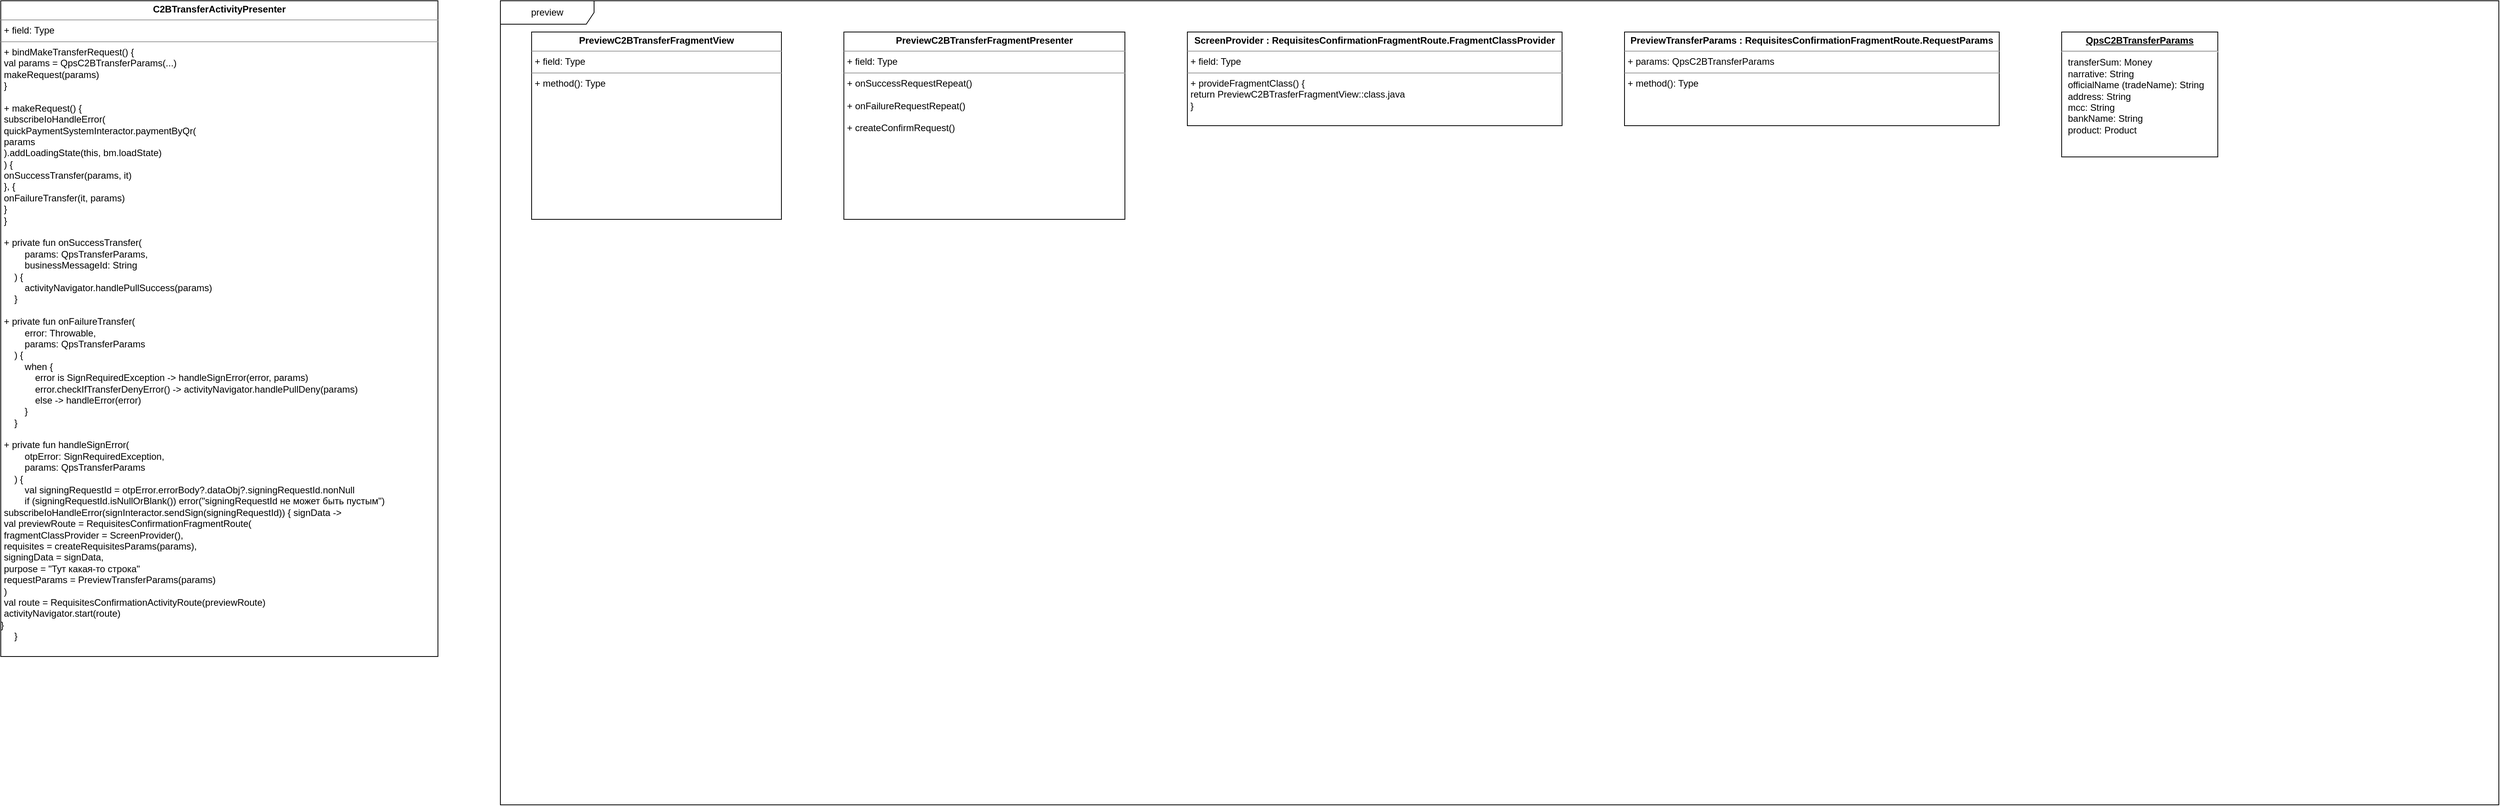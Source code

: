 <mxfile version="16.0.0" type="github">
  <diagram id="-ZJCyFaX50Rn6FW-T_H7" name="Page-1">
    <mxGraphModel dx="2523" dy="908" grid="1" gridSize="10" guides="1" tooltips="1" connect="1" arrows="1" fold="1" page="1" pageScale="1" pageWidth="850" pageHeight="1100" math="0" shadow="0">
      <root>
        <mxCell id="0" />
        <mxCell id="1" parent="0" />
        <mxCell id="n2_FTlTPaUtZ0n5Y-Lv9-1" value="&lt;p style=&quot;margin: 0px ; margin-top: 4px ; text-align: center&quot;&gt;&lt;b&gt;C2BTransferActivityPresenter&lt;/b&gt;&lt;/p&gt;&lt;hr size=&quot;1&quot;&gt;&lt;p style=&quot;margin: 0px ; margin-left: 4px&quot;&gt;+ field: Type&lt;/p&gt;&lt;hr size=&quot;1&quot;&gt;&lt;p style=&quot;margin: 0px ; margin-left: 4px&quot;&gt;+ bindMakeTransferRequest() {&lt;/p&gt;&lt;p style=&quot;margin: 0px ; margin-left: 4px&quot;&gt;val params = QpsC2BTransferParams(...)&lt;/p&gt;&lt;p style=&quot;margin: 0px ; margin-left: 4px&quot;&gt;makeRequest(params)&lt;br&gt;&lt;/p&gt;&lt;p style=&quot;margin: 0px ; margin-left: 4px&quot;&gt;}&lt;/p&gt;&lt;p style=&quot;margin: 0px ; margin-left: 4px&quot;&gt;&lt;br&gt;&lt;/p&gt;&lt;p style=&quot;margin: 0px ; margin-left: 4px&quot;&gt;+ makeRequest() {&lt;/p&gt;&lt;p style=&quot;margin: 0px ; margin-left: 4px&quot;&gt;subscribeIoHandleError(&lt;br&gt;&lt;/p&gt;&lt;p style=&quot;margin: 0px ; margin-left: 4px&quot;&gt;quickPaymentSystemInteractor.paymentByQr(&lt;/p&gt;&lt;p style=&quot;margin: 0px ; margin-left: 4px&quot;&gt;params&lt;br&gt;&lt;/p&gt;&lt;p style=&quot;margin: 0px ; margin-left: 4px&quot;&gt;).addLoadingState(this, bm.loadState)&lt;/p&gt;&lt;p style=&quot;margin: 0px ; margin-left: 4px&quot;&gt;) {&lt;/p&gt;&lt;p style=&quot;margin: 0px ; margin-left: 4px&quot;&gt;onSuccessTransfer(params, it)&lt;br&gt;&lt;/p&gt;&lt;p style=&quot;margin: 0px ; margin-left: 4px&quot;&gt;}, {&lt;/p&gt;&lt;p style=&quot;margin: 0px ; margin-left: 4px&quot;&gt;onFailureTransfer(it, params)&lt;br&gt;&lt;/p&gt;&lt;p style=&quot;margin: 0px ; margin-left: 4px&quot;&gt;}&lt;br&gt;&lt;/p&gt;&lt;p style=&quot;margin: 0px ; margin-left: 4px&quot;&gt;}&lt;/p&gt;&lt;p style=&quot;margin: 0px ; margin-left: 4px&quot;&gt;&lt;br&gt;&lt;/p&gt;&lt;p style=&quot;margin: 0px ; margin-left: 4px&quot;&gt;+ private fun onSuccessTransfer(&lt;br&gt;&amp;nbsp;&amp;nbsp;&amp;nbsp;&amp;nbsp;&amp;nbsp;&amp;nbsp;&amp;nbsp; params: QpsTransferParams,&lt;br&gt;&amp;nbsp;&amp;nbsp;&amp;nbsp;&amp;nbsp;&amp;nbsp;&amp;nbsp;&amp;nbsp; businessMessageId: String&lt;br&gt;&amp;nbsp;&amp;nbsp;&amp;nbsp; ) {&lt;br&gt;&amp;nbsp;&amp;nbsp;&amp;nbsp;&amp;nbsp;&amp;nbsp;&amp;nbsp;&amp;nbsp; activityNavigator.handlePullSuccess(params)&lt;br&gt;&amp;nbsp;&amp;nbsp;&amp;nbsp; }&lt;/p&gt;&lt;p style=&quot;margin: 0px ; margin-left: 4px&quot;&gt;&lt;br&gt;&lt;/p&gt;&lt;p style=&quot;margin: 0px ; margin-left: 4px&quot;&gt;+ private fun onFailureTransfer(&lt;br&gt;&amp;nbsp;&amp;nbsp;&amp;nbsp;&amp;nbsp;&amp;nbsp;&amp;nbsp;&amp;nbsp; error: Throwable,&lt;br&gt;&amp;nbsp;&amp;nbsp;&amp;nbsp;&amp;nbsp;&amp;nbsp;&amp;nbsp;&amp;nbsp; params: QpsTransferParams&lt;br&gt;&amp;nbsp;&amp;nbsp;&amp;nbsp; ) {&lt;br&gt;&amp;nbsp;&amp;nbsp;&amp;nbsp;&amp;nbsp;&amp;nbsp;&amp;nbsp;&amp;nbsp; when {&lt;br&gt;&amp;nbsp;&amp;nbsp;&amp;nbsp;&amp;nbsp;&amp;nbsp;&amp;nbsp;&amp;nbsp;&amp;nbsp;&amp;nbsp;&amp;nbsp;&amp;nbsp; error is SignRequiredException -&amp;gt; handleSignError(error, params)&lt;br&gt;&amp;nbsp;&amp;nbsp;&amp;nbsp;&amp;nbsp;&amp;nbsp;&amp;nbsp;&amp;nbsp;&amp;nbsp;&amp;nbsp;&amp;nbsp;&amp;nbsp; error.checkIfTransferDenyError() -&amp;gt; activityNavigator.handlePullDeny(params)&lt;br&gt;&amp;nbsp;&amp;nbsp;&amp;nbsp;&amp;nbsp;&amp;nbsp;&amp;nbsp;&amp;nbsp;&amp;nbsp;&amp;nbsp;&amp;nbsp;&amp;nbsp; else -&amp;gt; handleError(error)&lt;br&gt;&amp;nbsp;&amp;nbsp;&amp;nbsp;&amp;nbsp;&amp;nbsp;&amp;nbsp;&amp;nbsp; }&lt;br&gt;&amp;nbsp;&amp;nbsp;&amp;nbsp; }&lt;/p&gt;&lt;p style=&quot;margin: 0px ; margin-left: 4px&quot;&gt;&lt;br&gt;&lt;/p&gt;&lt;p style=&quot;margin: 0px ; margin-left: 4px&quot;&gt;+ private fun handleSignError(&lt;br&gt;&amp;nbsp;&amp;nbsp;&amp;nbsp;&amp;nbsp;&amp;nbsp;&amp;nbsp;&amp;nbsp; otpError: SignRequiredException,&lt;br&gt;&amp;nbsp;&amp;nbsp;&amp;nbsp;&amp;nbsp;&amp;nbsp;&amp;nbsp;&amp;nbsp; params: QpsTransferParams&lt;br&gt;&amp;nbsp;&amp;nbsp;&amp;nbsp; ) {&lt;br&gt;&amp;nbsp;&amp;nbsp;&amp;nbsp;&amp;nbsp;&amp;nbsp;&amp;nbsp;&amp;nbsp; val signingRequestId = otpError.errorBody?.dataObj?.signingRequestId.nonNull&lt;br&gt;&amp;nbsp;&amp;nbsp;&amp;nbsp;&amp;nbsp;&amp;nbsp;&amp;nbsp;&amp;nbsp; if (signingRequestId.isNullOrBlank()) error(&quot;signingRequestId не может быть пустым&quot;)&lt;br&gt;&lt;/p&gt;&lt;p style=&quot;margin: 0px ; margin-left: 4px&quot;&gt;subscribeIoHandleError(signInteractor.sendSign(signingRequestId)) { signData -&amp;gt;&lt;/p&gt;&lt;p style=&quot;margin: 0px ; margin-left: 4px&quot;&gt;val previewRoute = RequisitesConfirmationFragmentRoute(&lt;/p&gt;&lt;p style=&quot;margin: 0px ; margin-left: 4px&quot;&gt;fragmentClassProvider = ScreenProvider(),&lt;/p&gt;&lt;p style=&quot;margin: 0px ; margin-left: 4px&quot;&gt;requisites = createRequisitesParams(params),&lt;/p&gt;&lt;p style=&quot;margin: 0px ; margin-left: 4px&quot;&gt;signingData = signData,&lt;/p&gt;&lt;p style=&quot;margin: 0px ; margin-left: 4px&quot;&gt;purpose = &quot;Тут какая-то строка&quot;&lt;br&gt;&lt;/p&gt;&lt;p style=&quot;margin: 0px ; margin-left: 4px&quot;&gt;requestParams = PreviewTransferParams(params)&lt;br&gt;&lt;/p&gt;&lt;p style=&quot;margin: 0px ; margin-left: 4px&quot;&gt;)&lt;/p&gt;&lt;p style=&quot;margin: 0px ; margin-left: 4px&quot;&gt;val route = RequisitesConfirmationActivityRoute(previewRoute)&lt;br&gt;activityNavigator.start(route)&lt;br&gt;&lt;/p&gt;}&lt;p style=&quot;margin: 0px ; margin-left: 4px&quot;&gt;&amp;nbsp;&amp;nbsp;&amp;nbsp; }&lt;/p&gt;" style="verticalAlign=top;align=left;overflow=fill;fontSize=12;fontFamily=Helvetica;html=1;" parent="1" vertex="1">
          <mxGeometry x="-160" y="80" width="560" height="840" as="geometry" />
        </mxCell>
        <mxCell id="tVQKjD5gCdS9pBwcH8Xz-2" value="preview" style="shape=umlFrame;whiteSpace=wrap;html=1;width=120;height=30;" parent="1" vertex="1">
          <mxGeometry x="480" y="80" width="2560" height="1030" as="geometry" />
        </mxCell>
        <mxCell id="tVQKjD5gCdS9pBwcH8Xz-3" value="&lt;p style=&quot;margin: 0px ; margin-top: 4px ; text-align: center&quot;&gt;&lt;b&gt;PreviewC2BTransferFragmentView&lt;/b&gt;&lt;/p&gt;&lt;hr size=&quot;1&quot;&gt;&lt;p style=&quot;margin: 0px ; margin-left: 4px&quot;&gt;+ field: Type&lt;/p&gt;&lt;hr size=&quot;1&quot;&gt;&lt;p style=&quot;margin: 0px ; margin-left: 4px&quot;&gt;+ method(): Type&lt;/p&gt;" style="verticalAlign=top;align=left;overflow=fill;fontSize=12;fontFamily=Helvetica;html=1;" parent="1" vertex="1">
          <mxGeometry x="520" y="120" width="320" height="240" as="geometry" />
        </mxCell>
        <mxCell id="tVQKjD5gCdS9pBwcH8Xz-4" value="&lt;p style=&quot;margin: 0px ; margin-top: 4px ; text-align: center&quot;&gt;&lt;b&gt;PreviewC2BTransferFragmentPresenter&lt;/b&gt;&lt;/p&gt;&lt;hr size=&quot;1&quot;&gt;&lt;p style=&quot;margin: 0px ; margin-left: 4px&quot;&gt;+ field: Type&lt;/p&gt;&lt;hr size=&quot;1&quot;&gt;&lt;p style=&quot;margin: 0px ; margin-left: 4px&quot;&gt;+ onSuccessRequestRepeat()&lt;/p&gt;&lt;p style=&quot;margin: 0px ; margin-left: 4px&quot;&gt;&lt;br&gt;&lt;/p&gt;&lt;p style=&quot;margin: 0px ; margin-left: 4px&quot;&gt;+ onFailureRequestRepeat()&lt;/p&gt;&lt;p style=&quot;margin: 0px ; margin-left: 4px&quot;&gt;&lt;br&gt;&lt;/p&gt;&lt;p style=&quot;margin: 0px ; margin-left: 4px&quot;&gt;+ createConfirmRequest()&lt;br&gt;&lt;/p&gt;" style="verticalAlign=top;align=left;overflow=fill;fontSize=12;fontFamily=Helvetica;html=1;" parent="1" vertex="1">
          <mxGeometry x="920" y="120" width="360" height="240" as="geometry" />
        </mxCell>
        <mxCell id="tVQKjD5gCdS9pBwcH8Xz-5" value="&lt;p style=&quot;margin: 0px ; margin-top: 4px ; text-align: center&quot;&gt;&lt;b&gt;ScreenProvider : RequisitesConfirmationFragmentRoute.FragmentClassProvider&lt;br&gt;&lt;/b&gt;&lt;/p&gt;&lt;hr size=&quot;1&quot;&gt;&lt;p style=&quot;margin: 0px ; margin-left: 4px&quot;&gt;+ field: Type&lt;/p&gt;&lt;hr size=&quot;1&quot;&gt;&lt;p style=&quot;margin: 0px ; margin-left: 4px&quot;&gt;+ provideFragmentClass() {&lt;/p&gt;&lt;p style=&quot;margin: 0px ; margin-left: 4px&quot;&gt;return PreviewC2BTrasferFragmentView::class.java&lt;br&gt;&lt;/p&gt;&lt;p style=&quot;margin: 0px ; margin-left: 4px&quot;&gt;}&lt;br&gt;&lt;/p&gt;" style="verticalAlign=top;align=left;overflow=fill;fontSize=12;fontFamily=Helvetica;html=1;" parent="1" vertex="1">
          <mxGeometry x="1360" y="120" width="480" height="120" as="geometry" />
        </mxCell>
        <mxCell id="tVQKjD5gCdS9pBwcH8Xz-6" value="&lt;p style=&quot;margin: 0px ; margin-top: 4px ; text-align: center&quot;&gt;&lt;b&gt;PreviewTransferParams : RequisitesConfirmationFragmentRoute.RequestParams&lt;br&gt;&lt;/b&gt;&lt;/p&gt;&lt;hr size=&quot;1&quot;&gt;&lt;p style=&quot;margin: 0px ; margin-left: 4px&quot;&gt;+ params: QpsC2BTransferParams&lt;br&gt;&lt;/p&gt;&lt;hr size=&quot;1&quot;&gt;&lt;p style=&quot;margin: 0px ; margin-left: 4px&quot;&gt;+ method(): Type&lt;/p&gt;" style="verticalAlign=top;align=left;overflow=fill;fontSize=12;fontFamily=Helvetica;html=1;" parent="1" vertex="1">
          <mxGeometry x="1920" y="120" width="480" height="120" as="geometry" />
        </mxCell>
        <mxCell id="tVQKjD5gCdS9pBwcH8Xz-8" value="&lt;p style=&quot;margin: 0px ; margin-top: 4px ; text-align: center ; text-decoration: underline&quot;&gt;&lt;b&gt;QpsC2BTransferParams&lt;/b&gt;&lt;/p&gt;&lt;hr&gt;&lt;p style=&quot;margin: 0px ; margin-left: 8px&quot;&gt;transferSum: Money&lt;/p&gt;&lt;p style=&quot;margin: 0px ; margin-left: 8px&quot;&gt;narrative: String&lt;/p&gt;&lt;p style=&quot;margin: 0px ; margin-left: 8px&quot;&gt;officialName (tradeName): String&lt;/p&gt;&lt;p style=&quot;margin: 0px ; margin-left: 8px&quot;&gt;address: String&lt;/p&gt;&lt;p style=&quot;margin: 0px ; margin-left: 8px&quot;&gt;mcc: String&lt;/p&gt;&lt;p style=&quot;margin: 0px ; margin-left: 8px&quot;&gt;bankName: String&lt;br&gt;&lt;/p&gt;&lt;p style=&quot;margin: 0px ; margin-left: 8px&quot;&gt;product: Product&lt;/p&gt;" style="verticalAlign=top;align=left;overflow=fill;fontSize=12;fontFamily=Helvetica;html=1;" parent="1" vertex="1">
          <mxGeometry x="2480" y="120" width="200" height="160" as="geometry" />
        </mxCell>
      </root>
    </mxGraphModel>
  </diagram>
</mxfile>
